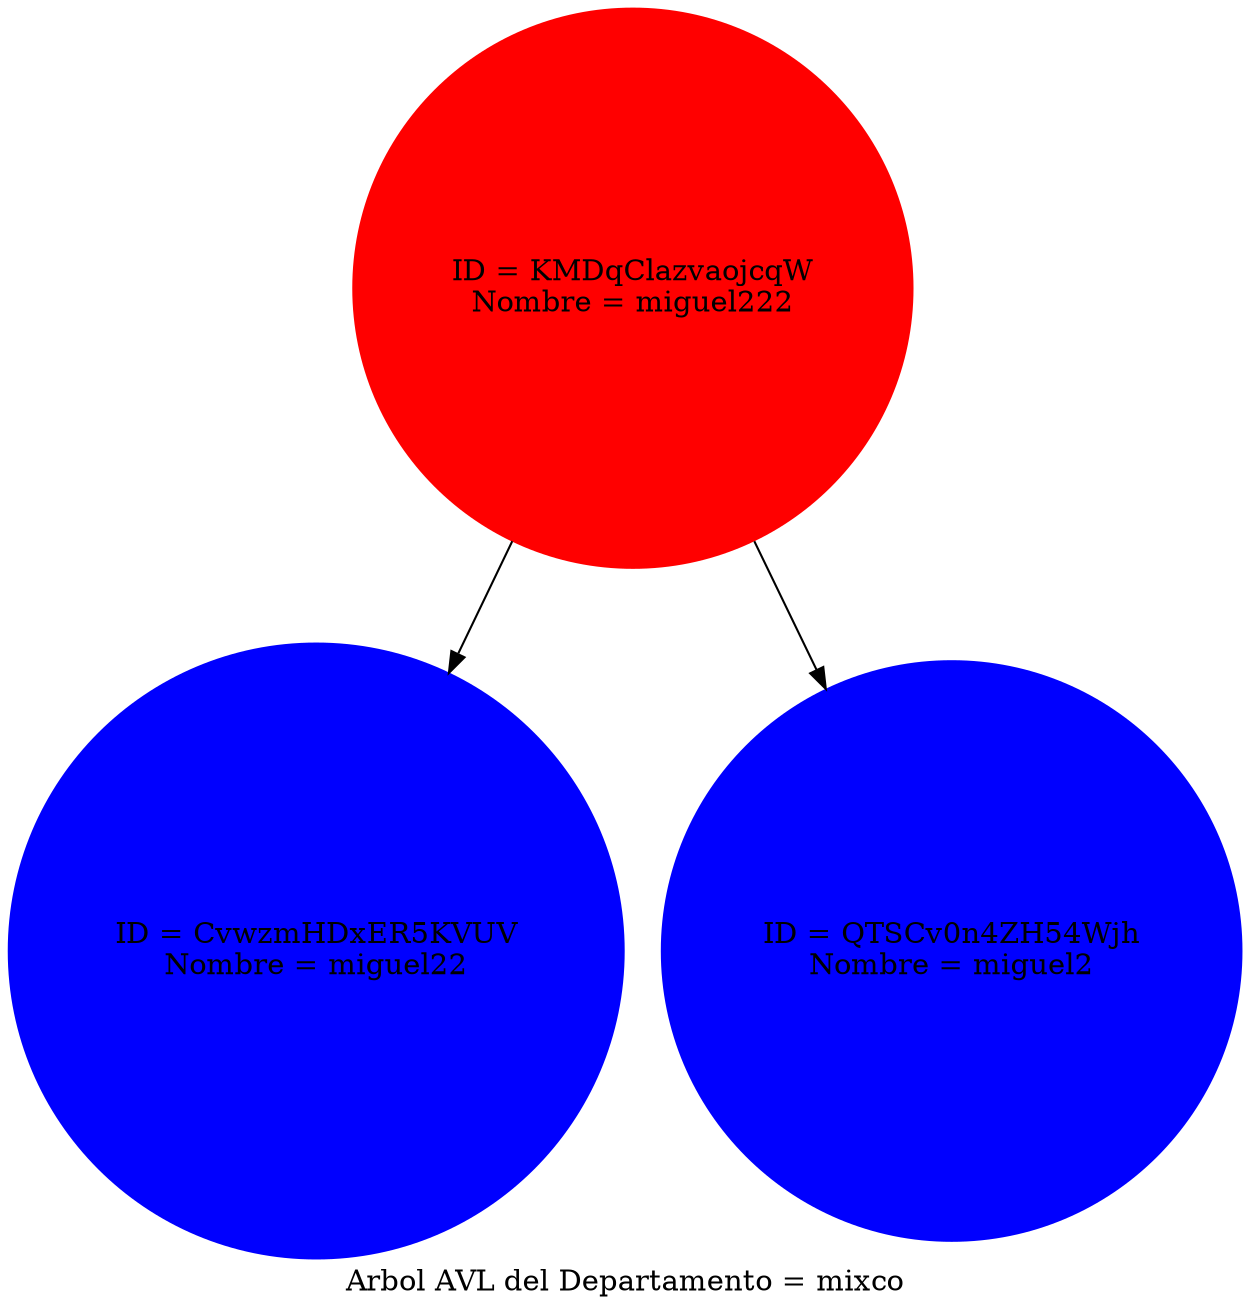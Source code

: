 digraph AVLTree {
	label="Arbol AVL del Departamento = mixco";
    node [shape=circle];
    "KMDqClazvaojcqW" [color= red, style=filled label="ID = KMDqClazvaojcqW\nNombre = miguel222"];
    "KMDqClazvaojcqW" -> "CvwzmHDxER5KVUV";
    "CvwzmHDxER5KVUV" [color= blue, style=filled label="ID = CvwzmHDxER5KVUV\nNombre = miguel22"];
    "KMDqClazvaojcqW" -> "QTSCv0n4ZH54Wjh";
    "QTSCv0n4ZH54Wjh" [color= blue, style=filled label="ID = QTSCv0n4ZH54Wjh\nNombre = miguel2"];
}
